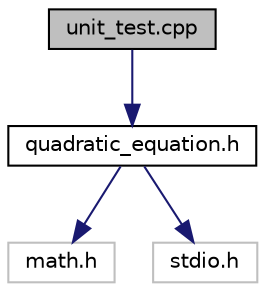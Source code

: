 digraph "unit_test.cpp"
{
 // LATEX_PDF_SIZE
  edge [fontname="Helvetica",fontsize="10",labelfontname="Helvetica",labelfontsize="10"];
  node [fontname="Helvetica",fontsize="10",shape=record];
  Node1 [label="unit_test.cpp",height=0.2,width=0.4,color="black", fillcolor="grey75", style="filled", fontcolor="black",tooltip="unit_test file"];
  Node1 -> Node2 [color="midnightblue",fontsize="10",style="solid",fontname="Helvetica"];
  Node2 [label="quadratic_equation.h",height=0.2,width=0.4,color="black", fillcolor="white", style="filled",URL="$quadratic__equation_8h_source.html",tooltip=" "];
  Node2 -> Node3 [color="midnightblue",fontsize="10",style="solid",fontname="Helvetica"];
  Node3 [label="math.h",height=0.2,width=0.4,color="grey75", fillcolor="white", style="filled",tooltip=" "];
  Node2 -> Node4 [color="midnightblue",fontsize="10",style="solid",fontname="Helvetica"];
  Node4 [label="stdio.h",height=0.2,width=0.4,color="grey75", fillcolor="white", style="filled",tooltip=" "];
}
